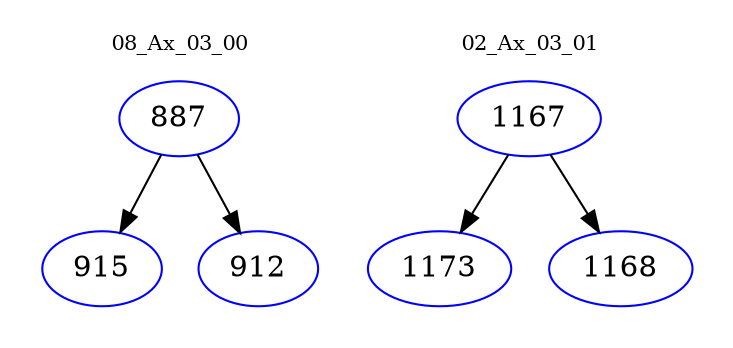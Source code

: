 digraph{
subgraph cluster_0 {
color = white
label = "08_Ax_03_00";
fontsize=10;
T0_887 [label="887", color="blue"]
T0_887 -> T0_915 [color="black"]
T0_915 [label="915", color="blue"]
T0_887 -> T0_912 [color="black"]
T0_912 [label="912", color="blue"]
}
subgraph cluster_1 {
color = white
label = "02_Ax_03_01";
fontsize=10;
T1_1167 [label="1167", color="blue"]
T1_1167 -> T1_1173 [color="black"]
T1_1173 [label="1173", color="blue"]
T1_1167 -> T1_1168 [color="black"]
T1_1168 [label="1168", color="blue"]
}
}
